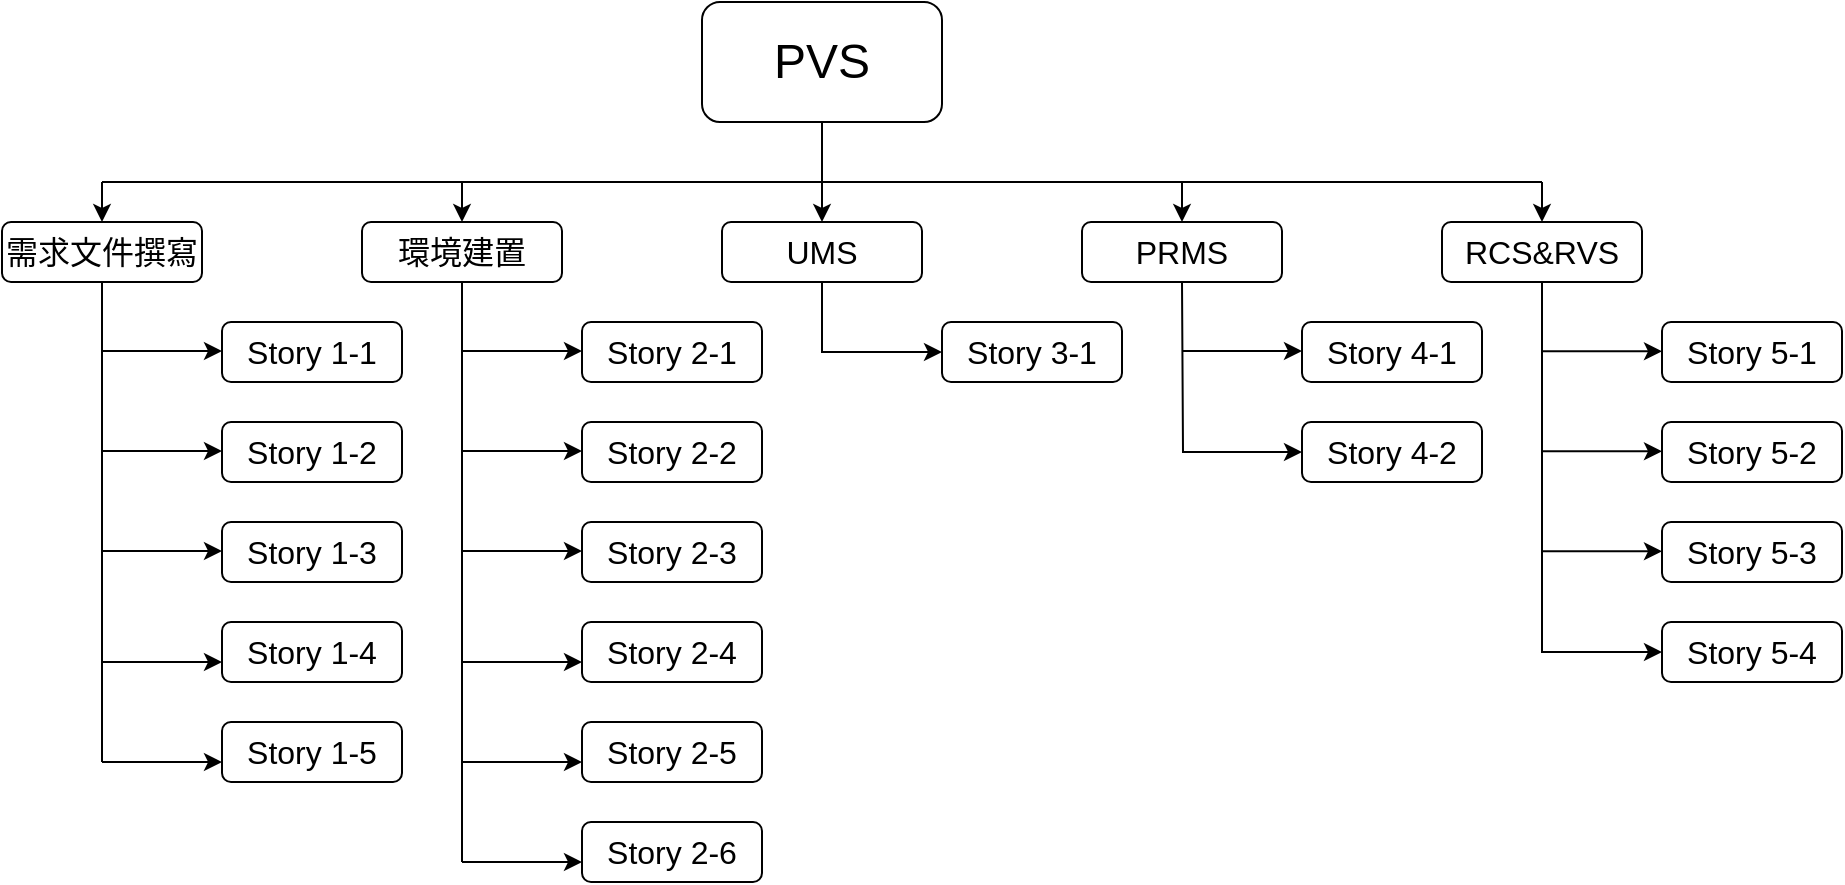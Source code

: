 <mxfile version="15.9.4" type="device" pages="2"><diagram id="XZkvoSOuPtk8AmPLvBR_" name="Page-1"><mxGraphModel dx="1422" dy="762" grid="1" gridSize="10" guides="1" tooltips="1" connect="1" arrows="1" fold="1" page="1" pageScale="1" pageWidth="827" pageHeight="1169" math="0" shadow="0"><root><mxCell id="0"/><mxCell id="1" parent="0"/><mxCell id="T6yMw1KS84ILnXEkgWFX-1" value="&lt;font style=&quot;font-size: 24px&quot;&gt;PVS&lt;/font&gt;" style="rounded=1;whiteSpace=wrap;html=1;" parent="1" vertex="1"><mxGeometry x="450" y="30" width="120" height="60" as="geometry"/></mxCell><mxCell id="T6yMw1KS84ILnXEkgWFX-3" value="" style="endArrow=none;html=1;rounded=0;fontSize=24;edgeStyle=orthogonalEdgeStyle;" parent="1" edge="1"><mxGeometry width="50" height="50" relative="1" as="geometry"><mxPoint x="150" y="120" as="sourcePoint"/><mxPoint x="870" y="120" as="targetPoint"/><Array as="points"><mxPoint x="420" y="120"/><mxPoint x="420" y="120"/></Array></mxGeometry></mxCell><mxCell id="T6yMw1KS84ILnXEkgWFX-4" value="&lt;span style=&quot;font-size: 16px&quot;&gt;需求文件撰寫&lt;/span&gt;" style="rounded=1;whiteSpace=wrap;html=1;" parent="1" vertex="1"><mxGeometry x="100" y="140" width="100" height="30" as="geometry"/></mxCell><mxCell id="T6yMw1KS84ILnXEkgWFX-5" value="&lt;span style=&quot;font-size: 16px&quot;&gt;環境建置&lt;/span&gt;" style="rounded=1;whiteSpace=wrap;html=1;" parent="1" vertex="1"><mxGeometry x="280" y="140" width="100" height="30" as="geometry"/></mxCell><mxCell id="fuAT5EHjP8FKu06-rXiF-3" style="edgeStyle=orthogonalEdgeStyle;rounded=0;orthogonalLoop=1;jettySize=auto;html=1;exitX=0.5;exitY=1;exitDx=0;exitDy=0;startArrow=none;startFill=0;endArrow=classic;endFill=1;entryX=0;entryY=0.5;entryDx=0;entryDy=0;" edge="1" parent="1" source="T6yMw1KS84ILnXEkgWFX-6" target="T6yMw1KS84ILnXEkgWFX-35"><mxGeometry relative="1" as="geometry"><mxPoint x="510" y="200" as="targetPoint"/></mxGeometry></mxCell><mxCell id="T6yMw1KS84ILnXEkgWFX-6" value="&lt;span style=&quot;font-size: 16px&quot;&gt;UMS&lt;/span&gt;" style="rounded=1;whiteSpace=wrap;html=1;" parent="1" vertex="1"><mxGeometry x="460" y="140" width="100" height="30" as="geometry"/></mxCell><mxCell id="T6yMw1KS84ILnXEkgWFX-7" value="&lt;span style=&quot;font-size: 16px&quot;&gt;PRMS&lt;/span&gt;" style="rounded=1;whiteSpace=wrap;html=1;" parent="1" vertex="1"><mxGeometry x="640" y="140" width="100" height="30" as="geometry"/></mxCell><mxCell id="T6yMw1KS84ILnXEkgWFX-8" value="&lt;span style=&quot;font-size: 16px&quot;&gt;Story 1-1&lt;/span&gt;" style="rounded=1;whiteSpace=wrap;html=1;" parent="1" vertex="1"><mxGeometry x="210" y="190" width="90" height="30" as="geometry"/></mxCell><mxCell id="T6yMw1KS84ILnXEkgWFX-9" value="&lt;span style=&quot;font-size: 16px&quot;&gt;Story 1-2&lt;/span&gt;" style="rounded=1;whiteSpace=wrap;html=1;" parent="1" vertex="1"><mxGeometry x="210" y="240" width="90" height="30" as="geometry"/></mxCell><mxCell id="T6yMw1KS84ILnXEkgWFX-10" value="&lt;span style=&quot;font-size: 16px&quot;&gt;Story 1-3&lt;/span&gt;" style="rounded=1;whiteSpace=wrap;html=1;" parent="1" vertex="1"><mxGeometry x="210" y="290" width="90" height="30" as="geometry"/></mxCell><mxCell id="T6yMw1KS84ILnXEkgWFX-11" value="&lt;span style=&quot;font-size: 16px&quot;&gt;Story 1-4&lt;/span&gt;" style="rounded=1;whiteSpace=wrap;html=1;" parent="1" vertex="1"><mxGeometry x="210" y="340" width="90" height="30" as="geometry"/></mxCell><mxCell id="T6yMw1KS84ILnXEkgWFX-12" value="" style="endArrow=none;html=1;rounded=0;fontSize=16;entryX=0.5;entryY=1;entryDx=0;entryDy=0;" parent="1" target="T6yMw1KS84ILnXEkgWFX-4" edge="1"><mxGeometry width="50" height="50" relative="1" as="geometry"><mxPoint x="150" y="410" as="sourcePoint"/><mxPoint x="410" y="350" as="targetPoint"/></mxGeometry></mxCell><mxCell id="T6yMw1KS84ILnXEkgWFX-14" value="" style="endArrow=classic;html=1;rounded=0;fontSize=16;" parent="1" edge="1"><mxGeometry width="50" height="50" relative="1" as="geometry"><mxPoint x="150" y="360" as="sourcePoint"/><mxPoint x="210" y="360" as="targetPoint"/></mxGeometry></mxCell><mxCell id="T6yMw1KS84ILnXEkgWFX-15" value="" style="endArrow=classic;html=1;rounded=0;fontSize=16;" parent="1" edge="1"><mxGeometry width="50" height="50" relative="1" as="geometry"><mxPoint x="150" y="304.5" as="sourcePoint"/><mxPoint x="210" y="304.5" as="targetPoint"/></mxGeometry></mxCell><mxCell id="T6yMw1KS84ILnXEkgWFX-16" value="" style="endArrow=classic;html=1;rounded=0;fontSize=16;" parent="1" edge="1"><mxGeometry width="50" height="50" relative="1" as="geometry"><mxPoint x="150" y="254.5" as="sourcePoint"/><mxPoint x="210" y="254.5" as="targetPoint"/></mxGeometry></mxCell><mxCell id="T6yMw1KS84ILnXEkgWFX-17" value="" style="endArrow=classic;html=1;rounded=0;fontSize=16;" parent="1" edge="1"><mxGeometry width="50" height="50" relative="1" as="geometry"><mxPoint x="150" y="204.5" as="sourcePoint"/><mxPoint x="210" y="204.5" as="targetPoint"/></mxGeometry></mxCell><mxCell id="T6yMw1KS84ILnXEkgWFX-18" value="" style="endArrow=classic;html=1;rounded=0;fontSize=16;entryX=0.5;entryY=0;entryDx=0;entryDy=0;" parent="1" target="T6yMw1KS84ILnXEkgWFX-4" edge="1"><mxGeometry width="50" height="50" relative="1" as="geometry"><mxPoint x="150" y="120" as="sourcePoint"/><mxPoint x="440" y="350" as="targetPoint"/></mxGeometry></mxCell><mxCell id="T6yMw1KS84ILnXEkgWFX-23" value="" style="endArrow=classic;html=1;rounded=0;fontSize=16;entryX=0.5;entryY=0;entryDx=0;entryDy=0;" parent="1" target="T6yMw1KS84ILnXEkgWFX-5" edge="1"><mxGeometry width="50" height="50" relative="1" as="geometry"><mxPoint x="330" y="120" as="sourcePoint"/><mxPoint x="200" y="190" as="targetPoint"/></mxGeometry></mxCell><mxCell id="T6yMw1KS84ILnXEkgWFX-24" value="" style="endArrow=classic;html=1;rounded=0;fontSize=16;entryX=0.5;entryY=0;entryDx=0;entryDy=0;" parent="1" target="T6yMw1KS84ILnXEkgWFX-6" edge="1"><mxGeometry width="50" height="50" relative="1" as="geometry"><mxPoint x="510" y="120" as="sourcePoint"/><mxPoint x="210" y="200" as="targetPoint"/></mxGeometry></mxCell><mxCell id="T6yMw1KS84ILnXEkgWFX-25" value="" style="endArrow=classic;html=1;rounded=0;fontSize=16;entryX=0.5;entryY=0;entryDx=0;entryDy=0;" parent="1" target="T6yMw1KS84ILnXEkgWFX-7" edge="1"><mxGeometry width="50" height="50" relative="1" as="geometry"><mxPoint x="690" y="120" as="sourcePoint"/><mxPoint x="690" y="120" as="targetPoint"/></mxGeometry></mxCell><mxCell id="T6yMw1KS84ILnXEkgWFX-26" value="&lt;span style=&quot;font-size: 16px&quot;&gt;Story 2-1&lt;/span&gt;" style="rounded=1;whiteSpace=wrap;html=1;" parent="1" vertex="1"><mxGeometry x="390" y="190" width="90" height="30" as="geometry"/></mxCell><mxCell id="T6yMw1KS84ILnXEkgWFX-27" value="&lt;span style=&quot;font-size: 16px&quot;&gt;Story&amp;nbsp;&lt;/span&gt;&lt;span style=&quot;font-size: 16px&quot;&gt;2-2&lt;/span&gt;" style="rounded=1;whiteSpace=wrap;html=1;" parent="1" vertex="1"><mxGeometry x="390" y="240" width="90" height="30" as="geometry"/></mxCell><mxCell id="T6yMw1KS84ILnXEkgWFX-28" value="&lt;span style=&quot;font-size: 16px&quot;&gt;Story 2-3&lt;/span&gt;" style="rounded=1;whiteSpace=wrap;html=1;" parent="1" vertex="1"><mxGeometry x="390" y="290" width="90" height="30" as="geometry"/></mxCell><mxCell id="T6yMw1KS84ILnXEkgWFX-29" value="&lt;span style=&quot;font-size: 16px&quot;&gt;Story 2-4&lt;/span&gt;" style="rounded=1;whiteSpace=wrap;html=1;" parent="1" vertex="1"><mxGeometry x="390" y="340" width="90" height="30" as="geometry"/></mxCell><mxCell id="T6yMw1KS84ILnXEkgWFX-30" value="" style="endArrow=none;html=1;rounded=0;fontSize=16;entryX=0.5;entryY=1;entryDx=0;entryDy=0;" parent="1" edge="1"><mxGeometry width="50" height="50" relative="1" as="geometry"><mxPoint x="330" y="460" as="sourcePoint"/><mxPoint x="330" y="170" as="targetPoint"/></mxGeometry></mxCell><mxCell id="T6yMw1KS84ILnXEkgWFX-31" value="" style="endArrow=classic;html=1;rounded=0;fontSize=16;" parent="1" edge="1"><mxGeometry width="50" height="50" relative="1" as="geometry"><mxPoint x="330" y="360" as="sourcePoint"/><mxPoint x="390" y="360" as="targetPoint"/></mxGeometry></mxCell><mxCell id="T6yMw1KS84ILnXEkgWFX-32" value="" style="endArrow=classic;html=1;rounded=0;fontSize=16;" parent="1" edge="1"><mxGeometry width="50" height="50" relative="1" as="geometry"><mxPoint x="330" y="304.5" as="sourcePoint"/><mxPoint x="390" y="304.5" as="targetPoint"/></mxGeometry></mxCell><mxCell id="T6yMw1KS84ILnXEkgWFX-33" value="" style="endArrow=classic;html=1;rounded=0;fontSize=16;" parent="1" edge="1"><mxGeometry width="50" height="50" relative="1" as="geometry"><mxPoint x="330" y="254.5" as="sourcePoint"/><mxPoint x="390" y="254.5" as="targetPoint"/></mxGeometry></mxCell><mxCell id="T6yMw1KS84ILnXEkgWFX-34" value="" style="endArrow=classic;html=1;rounded=0;fontSize=16;" parent="1" edge="1"><mxGeometry width="50" height="50" relative="1" as="geometry"><mxPoint x="330" y="204.5" as="sourcePoint"/><mxPoint x="390" y="204.5" as="targetPoint"/></mxGeometry></mxCell><mxCell id="T6yMw1KS84ILnXEkgWFX-35" value="&lt;span style=&quot;font-size: 16px&quot;&gt;Story 3-1&lt;/span&gt;" style="rounded=1;whiteSpace=wrap;html=1;" parent="1" vertex="1"><mxGeometry x="570" y="190" width="90" height="30" as="geometry"/></mxCell><mxCell id="T6yMw1KS84ILnXEkgWFX-44" value="&lt;span style=&quot;font-size: 16px&quot;&gt;Story 4-1&lt;/span&gt;" style="rounded=1;whiteSpace=wrap;html=1;" parent="1" vertex="1"><mxGeometry x="750" y="190" width="90" height="30" as="geometry"/></mxCell><mxCell id="T6yMw1KS84ILnXEkgWFX-45" value="&lt;span style=&quot;font-size: 16px&quot;&gt;Story 4-2&lt;/span&gt;" style="rounded=1;whiteSpace=wrap;html=1;" parent="1" vertex="1"><mxGeometry x="750" y="240" width="90" height="30" as="geometry"/></mxCell><mxCell id="T6yMw1KS84ILnXEkgWFX-46" value="&lt;span style=&quot;font-size: 16px&quot;&gt;Story 5-1&lt;/span&gt;" style="rounded=1;whiteSpace=wrap;html=1;" parent="1" vertex="1"><mxGeometry x="930" y="190" width="90" height="30" as="geometry"/></mxCell><mxCell id="T6yMw1KS84ILnXEkgWFX-48" value="" style="endArrow=none;html=1;rounded=0;fontSize=16;entryX=0.5;entryY=1;entryDx=0;entryDy=0;edgeStyle=orthogonalEdgeStyle;startArrow=classic;startFill=1;exitX=0;exitY=0.5;exitDx=0;exitDy=0;" parent="1" source="T6yMw1KS84ILnXEkgWFX-45" edge="1"><mxGeometry width="50" height="50" relative="1" as="geometry"><mxPoint x="740" y="250" as="sourcePoint"/><mxPoint x="690" y="170" as="targetPoint"/></mxGeometry></mxCell><mxCell id="T6yMw1KS84ILnXEkgWFX-52" value="" style="endArrow=classic;html=1;rounded=0;fontSize=16;" parent="1" edge="1"><mxGeometry width="50" height="50" relative="1" as="geometry"><mxPoint x="690" y="204.5" as="sourcePoint"/><mxPoint x="750" y="204.5" as="targetPoint"/></mxGeometry></mxCell><mxCell id="T6yMw1KS84ILnXEkgWFX-53" value="&lt;span style=&quot;font-size: 16px&quot;&gt;Story 2-5&lt;/span&gt;" style="rounded=1;whiteSpace=wrap;html=1;" parent="1" vertex="1"><mxGeometry x="390" y="390" width="90" height="30" as="geometry"/></mxCell><mxCell id="T6yMw1KS84ILnXEkgWFX-54" value="" style="endArrow=classic;html=1;rounded=0;fontSize=16;" parent="1" edge="1"><mxGeometry width="50" height="50" relative="1" as="geometry"><mxPoint x="330" y="410" as="sourcePoint"/><mxPoint x="390" y="410" as="targetPoint"/></mxGeometry></mxCell><mxCell id="T6yMw1KS84ILnXEkgWFX-55" value="&lt;span style=&quot;font-size: 16px&quot;&gt;Story 2-6&lt;/span&gt;" style="rounded=1;whiteSpace=wrap;html=1;" parent="1" vertex="1"><mxGeometry x="390" y="440" width="90" height="30" as="geometry"/></mxCell><mxCell id="T6yMw1KS84ILnXEkgWFX-56" value="" style="endArrow=classic;html=1;rounded=0;fontSize=16;" parent="1" edge="1"><mxGeometry width="50" height="50" relative="1" as="geometry"><mxPoint x="330" y="460" as="sourcePoint"/><mxPoint x="390" y="460" as="targetPoint"/></mxGeometry></mxCell><mxCell id="T6yMw1KS84ILnXEkgWFX-58" value="" style="endArrow=none;html=1;rounded=0;fontSize=16;entryX=0.5;entryY=1;entryDx=0;entryDy=0;" parent="1" target="T6yMw1KS84ILnXEkgWFX-1" edge="1"><mxGeometry width="50" height="50" relative="1" as="geometry"><mxPoint x="510" y="130" as="sourcePoint"/><mxPoint x="440" y="350" as="targetPoint"/></mxGeometry></mxCell><mxCell id="fuAT5EHjP8FKu06-rXiF-1" value="&lt;span style=&quot;font-size: 16px&quot;&gt;Story 1-5&lt;/span&gt;" style="rounded=1;whiteSpace=wrap;html=1;" vertex="1" parent="1"><mxGeometry x="210" y="390" width="90" height="30" as="geometry"/></mxCell><mxCell id="fuAT5EHjP8FKu06-rXiF-2" value="" style="endArrow=classic;html=1;rounded=0;fontSize=16;" edge="1" parent="1"><mxGeometry width="50" height="50" relative="1" as="geometry"><mxPoint x="150" y="410" as="sourcePoint"/><mxPoint x="210" y="410" as="targetPoint"/></mxGeometry></mxCell><mxCell id="fuAT5EHjP8FKu06-rXiF-11" style="edgeStyle=orthogonalEdgeStyle;rounded=0;orthogonalLoop=1;jettySize=auto;html=1;exitX=0.5;exitY=1;exitDx=0;exitDy=0;startArrow=none;startFill=0;endArrow=classic;endFill=1;entryX=0;entryY=0.5;entryDx=0;entryDy=0;" edge="1" parent="1" source="fuAT5EHjP8FKu06-rXiF-4" target="fuAT5EHjP8FKu06-rXiF-14"><mxGeometry relative="1" as="geometry"><mxPoint x="870" y="390" as="targetPoint"/></mxGeometry></mxCell><mxCell id="fuAT5EHjP8FKu06-rXiF-4" value="&lt;span style=&quot;font-size: 16px&quot;&gt;RCS&amp;amp;RVS&lt;/span&gt;" style="rounded=1;whiteSpace=wrap;html=1;" vertex="1" parent="1"><mxGeometry x="820" y="140" width="100" height="30" as="geometry"/></mxCell><mxCell id="fuAT5EHjP8FKu06-rXiF-10" value="" style="endArrow=classic;html=1;rounded=0;fontSize=16;entryX=0.5;entryY=0;entryDx=0;entryDy=0;" edge="1" parent="1" target="fuAT5EHjP8FKu06-rXiF-4"><mxGeometry width="50" height="50" relative="1" as="geometry"><mxPoint x="870" y="120" as="sourcePoint"/><mxPoint x="740" y="190" as="targetPoint"/></mxGeometry></mxCell><mxCell id="fuAT5EHjP8FKu06-rXiF-12" value="&lt;span style=&quot;font-size: 16px&quot;&gt;Story 5-2&lt;/span&gt;" style="rounded=1;whiteSpace=wrap;html=1;" vertex="1" parent="1"><mxGeometry x="930" y="240" width="90" height="30" as="geometry"/></mxCell><mxCell id="fuAT5EHjP8FKu06-rXiF-13" value="&lt;span style=&quot;font-size: 16px&quot;&gt;Story 5-3&lt;/span&gt;" style="rounded=1;whiteSpace=wrap;html=1;" vertex="1" parent="1"><mxGeometry x="930" y="290" width="90" height="30" as="geometry"/></mxCell><mxCell id="fuAT5EHjP8FKu06-rXiF-14" value="&lt;span style=&quot;font-size: 16px&quot;&gt;Story 5-4&lt;/span&gt;" style="rounded=1;whiteSpace=wrap;html=1;" vertex="1" parent="1"><mxGeometry x="930" y="340" width="90" height="30" as="geometry"/></mxCell><mxCell id="fuAT5EHjP8FKu06-rXiF-15" value="" style="endArrow=classic;html=1;rounded=0;fontSize=16;" edge="1" parent="1"><mxGeometry width="50" height="50" relative="1" as="geometry"><mxPoint x="870" y="204.66" as="sourcePoint"/><mxPoint x="930" y="204.66" as="targetPoint"/></mxGeometry></mxCell><mxCell id="fuAT5EHjP8FKu06-rXiF-16" value="" style="endArrow=classic;html=1;rounded=0;fontSize=16;" edge="1" parent="1"><mxGeometry width="50" height="50" relative="1" as="geometry"><mxPoint x="870" y="254.66" as="sourcePoint"/><mxPoint x="930" y="254.66" as="targetPoint"/></mxGeometry></mxCell><mxCell id="fuAT5EHjP8FKu06-rXiF-17" value="" style="endArrow=classic;html=1;rounded=0;fontSize=16;" edge="1" parent="1"><mxGeometry width="50" height="50" relative="1" as="geometry"><mxPoint x="870" y="304.66" as="sourcePoint"/><mxPoint x="930" y="304.66" as="targetPoint"/></mxGeometry></mxCell></root></mxGraphModel></diagram><diagram id="Et97QGeOIvgem36Tya_s" name="Page-2"><mxGraphModel dx="1374" dy="762" grid="1" gridSize="10" guides="1" tooltips="1" connect="1" arrows="1" fold="1" page="1" pageScale="1" pageWidth="827" pageHeight="1169" math="0" shadow="0"><root><mxCell id="5its8m9MnIWVY-Oti75m-0"/><mxCell id="5its8m9MnIWVY-Oti75m-1" parent="5its8m9MnIWVY-Oti75m-0"/><mxCell id="FR9ECjVld09rAs-HQRjD-24" value="" style="rounded=1;whiteSpace=wrap;html=1;fillColor=#CCE5FF;dashed=1;" vertex="1" parent="5its8m9MnIWVY-Oti75m-1"><mxGeometry x="320" y="70" width="200" height="430" as="geometry"/></mxCell><mxCell id="FR9ECjVld09rAs-HQRjD-0" value="Database" style="strokeWidth=2;html=1;shape=mxgraph.flowchart.database;whiteSpace=wrap;" vertex="1" parent="5its8m9MnIWVY-Oti75m-1"><mxGeometry x="580" y="170" width="100" height="140" as="geometry"/></mxCell><mxCell id="FR9ECjVld09rAs-HQRjD-6" style="edgeStyle=orthogonalEdgeStyle;rounded=0;orthogonalLoop=1;jettySize=auto;html=1;exitX=1;exitY=0.25;exitDx=0;exitDy=0;entryX=0;entryY=0.5;entryDx=0;entryDy=0;startArrow=classic;startFill=1;curved=1;" edge="1" parent="5its8m9MnIWVY-Oti75m-1" source="FR9ECjVld09rAs-HQRjD-1" target="FR9ECjVld09rAs-HQRjD-2"><mxGeometry relative="1" as="geometry"/></mxCell><mxCell id="FR9ECjVld09rAs-HQRjD-8" style="edgeStyle=orthogonalEdgeStyle;rounded=0;orthogonalLoop=1;jettySize=auto;html=1;exitX=1;exitY=0.75;exitDx=0;exitDy=0;entryX=0;entryY=0.5;entryDx=0;entryDy=0;startArrow=classic;startFill=1;curved=1;" edge="1" parent="5its8m9MnIWVY-Oti75m-1" source="FR9ECjVld09rAs-HQRjD-1" target="FR9ECjVld09rAs-HQRjD-5"><mxGeometry relative="1" as="geometry"/></mxCell><mxCell id="FR9ECjVld09rAs-HQRjD-1" value="Frontend" style="rounded=1;whiteSpace=wrap;html=1;" vertex="1" parent="5its8m9MnIWVY-Oti75m-1"><mxGeometry x="140" y="170" width="120" height="140" as="geometry"/></mxCell><mxCell id="FR9ECjVld09rAs-HQRjD-9" style="edgeStyle=orthogonalEdgeStyle;rounded=0;orthogonalLoop=1;jettySize=auto;html=1;exitX=1;exitY=0.5;exitDx=0;exitDy=0;entryX=0;entryY=0.15;entryDx=0;entryDy=0;entryPerimeter=0;startArrow=classic;startFill=1;curved=1;" edge="1" parent="5its8m9MnIWVY-Oti75m-1" source="FR9ECjVld09rAs-HQRjD-2" target="FR9ECjVld09rAs-HQRjD-0"><mxGeometry relative="1" as="geometry"/></mxCell><mxCell id="FR9ECjVld09rAs-HQRjD-13" style="edgeStyle=orthogonalEdgeStyle;rounded=0;orthogonalLoop=1;jettySize=auto;html=1;exitX=0.5;exitY=1;exitDx=0;exitDy=0;entryX=0.5;entryY=0;entryDx=0;entryDy=0;startArrow=none;startFill=0;dashed=1;" edge="1" parent="5its8m9MnIWVY-Oti75m-1" source="FR9ECjVld09rAs-HQRjD-2" target="FR9ECjVld09rAs-HQRjD-3"><mxGeometry relative="1" as="geometry"/></mxCell><mxCell id="FR9ECjVld09rAs-HQRjD-16" style="edgeStyle=orthogonalEdgeStyle;rounded=0;orthogonalLoop=1;jettySize=auto;html=1;exitX=1;exitY=0.75;exitDx=0;exitDy=0;entryX=1;entryY=0.25;entryDx=0;entryDy=0;dashed=1;startArrow=none;startFill=0;curved=1;" edge="1" parent="5its8m9MnIWVY-Oti75m-1" source="FR9ECjVld09rAs-HQRjD-2" target="FR9ECjVld09rAs-HQRjD-4"><mxGeometry relative="1" as="geometry"><Array as="points"><mxPoint x="510" y="155"/><mxPoint x="510" y="325"/></Array></mxGeometry></mxCell><mxCell id="FR9ECjVld09rAs-HQRjD-2" value="UMS" style="rounded=1;whiteSpace=wrap;html=1;" vertex="1" parent="5its8m9MnIWVY-Oti75m-1"><mxGeometry x="360" y="110" width="120" height="60" as="geometry"/></mxCell><mxCell id="FR9ECjVld09rAs-HQRjD-7" style="edgeStyle=orthogonalEdgeStyle;rounded=0;orthogonalLoop=1;jettySize=auto;html=1;exitX=0;exitY=0.5;exitDx=0;exitDy=0;entryX=1;entryY=0.5;entryDx=0;entryDy=0;startArrow=classic;startFill=1;" edge="1" parent="5its8m9MnIWVY-Oti75m-1" source="FR9ECjVld09rAs-HQRjD-3" target="FR9ECjVld09rAs-HQRjD-1"><mxGeometry relative="1" as="geometry"/></mxCell><mxCell id="FR9ECjVld09rAs-HQRjD-10" style="edgeStyle=orthogonalEdgeStyle;rounded=0;orthogonalLoop=1;jettySize=auto;html=1;exitX=1;exitY=0.5;exitDx=0;exitDy=0;entryX=0;entryY=0.5;entryDx=0;entryDy=0;entryPerimeter=0;startArrow=classic;startFill=1;" edge="1" parent="5its8m9MnIWVY-Oti75m-1" source="FR9ECjVld09rAs-HQRjD-3" target="FR9ECjVld09rAs-HQRjD-0"><mxGeometry relative="1" as="geometry"/></mxCell><mxCell id="FR9ECjVld09rAs-HQRjD-14" style="edgeStyle=orthogonalEdgeStyle;rounded=0;orthogonalLoop=1;jettySize=auto;html=1;exitX=0.5;exitY=1;exitDx=0;exitDy=0;dashed=1;startArrow=none;startFill=0;" edge="1" parent="5its8m9MnIWVY-Oti75m-1" source="FR9ECjVld09rAs-HQRjD-3" target="FR9ECjVld09rAs-HQRjD-4"><mxGeometry relative="1" as="geometry"/></mxCell><mxCell id="FR9ECjVld09rAs-HQRjD-3" value="PRMS" style="rounded=1;whiteSpace=wrap;html=1;" vertex="1" parent="5its8m9MnIWVY-Oti75m-1"><mxGeometry x="360" y="210" width="120" height="60" as="geometry"/></mxCell><mxCell id="FR9ECjVld09rAs-HQRjD-15" style="edgeStyle=orthogonalEdgeStyle;rounded=0;orthogonalLoop=1;jettySize=auto;html=1;exitX=0.5;exitY=1;exitDx=0;exitDy=0;entryX=0.5;entryY=0;entryDx=0;entryDy=0;dashed=1;startArrow=none;startFill=0;" edge="1" parent="5its8m9MnIWVY-Oti75m-1" source="FR9ECjVld09rAs-HQRjD-4" target="FR9ECjVld09rAs-HQRjD-5"><mxGeometry relative="1" as="geometry"/></mxCell><mxCell id="FR9ECjVld09rAs-HQRjD-21" style="rounded=0;orthogonalLoop=1;jettySize=auto;html=1;exitX=1;exitY=0.75;exitDx=0;exitDy=0;entryX=0.16;entryY=0.55;entryDx=0;entryDy=0;entryPerimeter=0;startArrow=none;startFill=0;" edge="1" parent="5its8m9MnIWVY-Oti75m-1" source="FR9ECjVld09rAs-HQRjD-4" target="FR9ECjVld09rAs-HQRjD-17"><mxGeometry relative="1" as="geometry"/></mxCell><mxCell id="FR9ECjVld09rAs-HQRjD-4" value="RCS" style="rounded=1;whiteSpace=wrap;html=1;" vertex="1" parent="5its8m9MnIWVY-Oti75m-1"><mxGeometry x="360" y="310" width="120" height="60" as="geometry"/></mxCell><mxCell id="FR9ECjVld09rAs-HQRjD-12" style="edgeStyle=orthogonalEdgeStyle;rounded=0;orthogonalLoop=1;jettySize=auto;html=1;exitX=1;exitY=0.5;exitDx=0;exitDy=0;entryX=0;entryY=0.85;entryDx=0;entryDy=0;entryPerimeter=0;startArrow=classic;startFill=1;curved=1;" edge="1" parent="5its8m9MnIWVY-Oti75m-1" source="FR9ECjVld09rAs-HQRjD-5" target="FR9ECjVld09rAs-HQRjD-0"><mxGeometry relative="1" as="geometry"/></mxCell><mxCell id="FR9ECjVld09rAs-HQRjD-5" value="RVS" style="rounded=1;whiteSpace=wrap;html=1;" vertex="1" parent="5its8m9MnIWVY-Oti75m-1"><mxGeometry x="360" y="410" width="120" height="60" as="geometry"/></mxCell><mxCell id="FR9ECjVld09rAs-HQRjD-17" value="Data Source" style="ellipse;shape=cloud;whiteSpace=wrap;html=1;" vertex="1" parent="5its8m9MnIWVY-Oti75m-1"><mxGeometry x="570" y="310" width="120" height="80" as="geometry"/></mxCell><mxCell id="FR9ECjVld09rAs-HQRjD-26" value="PVS" style="text;html=1;align=center;verticalAlign=middle;resizable=0;points=[];autosize=1;strokeColor=none;fillColor=none;fontSize=24;" vertex="1" parent="5its8m9MnIWVY-Oti75m-1"><mxGeometry x="390" y="70" width="60" height="30" as="geometry"/></mxCell><mxCell id="FR9ECjVld09rAs-HQRjD-29" style="edgeStyle=orthogonalEdgeStyle;curved=1;rounded=0;orthogonalLoop=1;jettySize=auto;html=1;entryX=0;entryY=0.5;entryDx=0;entryDy=0;fontSize=24;startArrow=none;startFill=0;" edge="1" parent="5its8m9MnIWVY-Oti75m-1" source="FR9ECjVld09rAs-HQRjD-27" target="FR9ECjVld09rAs-HQRjD-28"><mxGeometry relative="1" as="geometry"/></mxCell><mxCell id="FR9ECjVld09rAs-HQRjD-27" value="User" style="sketch=0;outlineConnect=0;fontColor=#232F3E;gradientColor=none;strokeColor=#232F3E;fillColor=#ffffff;dashed=0;verticalLabelPosition=bottom;verticalAlign=top;align=center;html=1;fontSize=12;fontStyle=0;aspect=fixed;shape=mxgraph.aws4.resourceIcon;resIcon=mxgraph.aws4.user;" vertex="1" parent="5its8m9MnIWVY-Oti75m-1"><mxGeometry x="114" y="540" width="60" height="60" as="geometry"/></mxCell><mxCell id="FR9ECjVld09rAs-HQRjD-33" style="edgeStyle=orthogonalEdgeStyle;curved=1;rounded=0;orthogonalLoop=1;jettySize=auto;html=1;exitX=1;exitY=0.5;exitDx=0;exitDy=0;entryX=0;entryY=0.5;entryDx=0;entryDy=0;entryPerimeter=0;fontSize=12;startArrow=none;startFill=0;" edge="1" parent="5its8m9MnIWVY-Oti75m-1" source="FR9ECjVld09rAs-HQRjD-28" target="FR9ECjVld09rAs-HQRjD-32"><mxGeometry relative="1" as="geometry"/></mxCell><mxCell id="FR9ECjVld09rAs-HQRjD-28" value="User Management&lt;br&gt;Subsystem" style="rounded=1;whiteSpace=wrap;html=1;fontSize=12;fillColor=#FFFFFF;gradientColor=none;" vertex="1" parent="5its8m9MnIWVY-Oti75m-1"><mxGeometry x="334" y="540" width="120" height="60" as="geometry"/></mxCell><mxCell id="FR9ECjVld09rAs-HQRjD-30" value="Register/Modify" style="text;html=1;align=center;verticalAlign=middle;resizable=0;points=[];autosize=1;strokeColor=none;fillColor=none;fontSize=18;" vertex="1" parent="5its8m9MnIWVY-Oti75m-1"><mxGeometry x="184" y="540" width="140" height="30" as="geometry"/></mxCell><mxCell id="FR9ECjVld09rAs-HQRjD-32" value="Database" style="strokeWidth=2;html=1;shape=mxgraph.flowchart.database;whiteSpace=wrap;" vertex="1" parent="5its8m9MnIWVY-Oti75m-1"><mxGeometry x="604" y="500" width="100" height="140" as="geometry"/></mxCell><mxCell id="FR9ECjVld09rAs-HQRjD-34" value="User Data" style="text;html=1;align=center;verticalAlign=middle;resizable=0;points=[];autosize=1;strokeColor=none;fillColor=none;fontSize=18;" vertex="1" parent="5its8m9MnIWVY-Oti75m-1"><mxGeometry x="479" y="570" width="100" height="30" as="geometry"/></mxCell><mxCell id="FR9ECjVld09rAs-HQRjD-35" value="Saved" style="text;html=1;align=center;verticalAlign=middle;resizable=0;points=[];autosize=1;strokeColor=none;fillColor=none;fontSize=18;" vertex="1" parent="5its8m9MnIWVY-Oti75m-1"><mxGeometry x="494" y="540" width="70" height="30" as="geometry"/></mxCell><mxCell id="FR9ECjVld09rAs-HQRjD-36" style="rounded=0;orthogonalLoop=1;jettySize=auto;html=1;entryX=0;entryY=0.25;entryDx=0;entryDy=0;fontSize=24;startArrow=none;startFill=0;exitX=1;exitY=0.25;exitDx=0;exitDy=0;exitPerimeter=0;" edge="1" parent="5its8m9MnIWVY-Oti75m-1" source="FR9ECjVld09rAs-HQRjD-37" target="FR9ECjVld09rAs-HQRjD-39"><mxGeometry relative="1" as="geometry"><mxPoint x="224" y="755" as="sourcePoint"/></mxGeometry></mxCell><mxCell id="FR9ECjVld09rAs-HQRjD-37" value="User" style="sketch=0;outlineConnect=0;fontColor=#232F3E;gradientColor=none;strokeColor=#232F3E;fillColor=#ffffff;dashed=0;verticalLabelPosition=bottom;verticalAlign=top;align=center;html=1;fontSize=12;fontStyle=0;aspect=fixed;shape=mxgraph.aws4.resourceIcon;resIcon=mxgraph.aws4.user;" vertex="1" parent="5its8m9MnIWVY-Oti75m-1"><mxGeometry x="114" y="740" width="60" height="60" as="geometry"/></mxCell><mxCell id="FR9ECjVld09rAs-HQRjD-38" style="edgeStyle=orthogonalEdgeStyle;rounded=0;orthogonalLoop=1;jettySize=auto;html=1;entryX=0;entryY=0.5;entryDx=0;entryDy=0;entryPerimeter=0;fontSize=12;startArrow=none;startFill=0;exitX=1;exitY=0.75;exitDx=0;exitDy=0;curved=1;" edge="1" parent="5its8m9MnIWVY-Oti75m-1" source="FR9ECjVld09rAs-HQRjD-39" target="FR9ECjVld09rAs-HQRjD-41"><mxGeometry relative="1" as="geometry"><mxPoint x="484" y="820" as="sourcePoint"/></mxGeometry></mxCell><mxCell id="FR9ECjVld09rAs-HQRjD-39" value="User Management&lt;br&gt;Subsystem" style="rounded=1;whiteSpace=wrap;html=1;fontSize=12;fillColor=#FFFFFF;gradientColor=none;" vertex="1" parent="5its8m9MnIWVY-Oti75m-1"><mxGeometry x="334" y="740" width="120" height="60" as="geometry"/></mxCell><mxCell id="FR9ECjVld09rAs-HQRjD-40" value="Login" style="text;html=1;align=center;verticalAlign=middle;resizable=0;points=[];autosize=1;strokeColor=none;fillColor=none;fontSize=18;" vertex="1" parent="5its8m9MnIWVY-Oti75m-1"><mxGeometry x="224" y="730" width="60" height="30" as="geometry"/></mxCell><mxCell id="FR9ECjVld09rAs-HQRjD-41" value="Database" style="strokeWidth=2;html=1;shape=mxgraph.flowchart.database;whiteSpace=wrap;" vertex="1" parent="5its8m9MnIWVY-Oti75m-1"><mxGeometry x="604" y="780" width="100" height="140" as="geometry"/></mxCell><mxCell id="FR9ECjVld09rAs-HQRjD-42" value="User Data" style="text;html=1;align=center;verticalAlign=middle;resizable=0;points=[];autosize=1;strokeColor=none;fillColor=none;fontSize=18;" vertex="1" parent="5its8m9MnIWVY-Oti75m-1"><mxGeometry x="509" y="770" width="100" height="30" as="geometry"/></mxCell><mxCell id="FR9ECjVld09rAs-HQRjD-43" value="Identify" style="text;html=1;align=center;verticalAlign=middle;resizable=0;points=[];autosize=1;strokeColor=none;fillColor=none;fontSize=18;" vertex="1" parent="5its8m9MnIWVY-Oti75m-1"><mxGeometry x="524" y="740" width="70" height="30" as="geometry"/></mxCell><mxCell id="FR9ECjVld09rAs-HQRjD-45" style="rounded=0;orthogonalLoop=1;jettySize=auto;html=1;entryX=0;entryY=0.25;entryDx=0;entryDy=0;fontSize=24;startArrow=classic;startFill=1;endArrow=none;endFill=0;exitX=1;exitY=0.667;exitDx=0;exitDy=0;exitPerimeter=0;" edge="1" parent="5its8m9MnIWVY-Oti75m-1" source="FR9ECjVld09rAs-HQRjD-37"><mxGeometry relative="1" as="geometry"><mxPoint x="224" y="780" as="sourcePoint"/><mxPoint x="334" y="780" as="targetPoint"/></mxGeometry></mxCell><mxCell id="FR9ECjVld09rAs-HQRjD-47" value="Third Party" style="rounded=1;whiteSpace=wrap;html=1;fontSize=12;fillColor=#FFFFFF;gradientColor=none;" vertex="1" parent="5its8m9MnIWVY-Oti75m-1"><mxGeometry x="594" y="660" width="120" height="60" as="geometry"/></mxCell><mxCell id="FR9ECjVld09rAs-HQRjD-48" style="edgeStyle=orthogonalEdgeStyle;rounded=0;orthogonalLoop=1;jettySize=auto;html=1;entryX=0;entryY=0.5;entryDx=0;entryDy=0;fontSize=12;startArrow=none;startFill=0;exitX=1;exitY=0.25;exitDx=0;exitDy=0;curved=1;" edge="1" parent="5its8m9MnIWVY-Oti75m-1" source="FR9ECjVld09rAs-HQRjD-39" target="FR9ECjVld09rAs-HQRjD-47"><mxGeometry relative="1" as="geometry"><mxPoint x="464" y="775" as="sourcePoint"/><mxPoint x="584" y="920" as="targetPoint"/></mxGeometry></mxCell><mxCell id="FR9ECjVld09rAs-HQRjD-49" value="Credential" style="text;html=1;align=center;verticalAlign=middle;resizable=0;points=[];autosize=1;strokeColor=none;fillColor=none;fontSize=18;" vertex="1" parent="5its8m9MnIWVY-Oti75m-1"><mxGeometry x="204" y="780" width="100" height="30" as="geometry"/></mxCell><mxCell id="FR9ECjVld09rAs-HQRjD-50" value="User Data" style="text;html=1;align=center;verticalAlign=middle;resizable=0;points=[];autosize=1;strokeColor=none;fillColor=none;fontSize=18;" vertex="1" parent="5its8m9MnIWVY-Oti75m-1"><mxGeometry x="204" y="570" width="100" height="30" as="geometry"/></mxCell><mxCell id="FR9ECjVld09rAs-HQRjD-54" style="rounded=0;orthogonalLoop=1;jettySize=auto;html=1;entryX=0;entryY=0.5;entryDx=0;entryDy=0;fontSize=12;startArrow=none;startFill=0;endArrow=classic;endFill=1;" edge="1" parent="5its8m9MnIWVY-Oti75m-1" target="FR9ECjVld09rAs-HQRjD-52"><mxGeometry relative="1" as="geometry"><mxPoint x="176" y="1020" as="sourcePoint"/></mxGeometry></mxCell><mxCell id="FR9ECjVld09rAs-HQRjD-51" value="User" style="sketch=0;outlineConnect=0;fontColor=#232F3E;gradientColor=none;strokeColor=#232F3E;fillColor=#ffffff;dashed=0;verticalLabelPosition=bottom;verticalAlign=top;align=center;html=1;fontSize=12;fontStyle=0;aspect=fixed;shape=mxgraph.aws4.resourceIcon;resIcon=mxgraph.aws4.user;" vertex="1" parent="5its8m9MnIWVY-Oti75m-1"><mxGeometry x="120" y="980" width="60" height="60" as="geometry"/></mxCell><mxCell id="FR9ECjVld09rAs-HQRjD-52" value="&lt;font style=&quot;font-size: 12px&quot;&gt;Project Repository&lt;br&gt;Management Subsystem&lt;/font&gt;" style="rounded=1;whiteSpace=wrap;html=1;fontSize=12;fillColor=#FFFFFF;gradientColor=none;" vertex="1" parent="5its8m9MnIWVY-Oti75m-1"><mxGeometry x="330" y="990" width="156" height="60" as="geometry"/></mxCell><mxCell id="FR9ECjVld09rAs-HQRjD-56" value="CRUD Operations" style="text;html=1;align=center;verticalAlign=middle;resizable=0;points=[];autosize=1;strokeColor=none;fillColor=none;fontSize=18;" vertex="1" parent="5its8m9MnIWVY-Oti75m-1"><mxGeometry x="170" y="990" width="160" height="30" as="geometry"/></mxCell><mxCell id="FR9ECjVld09rAs-HQRjD-60" style="edgeStyle=orthogonalEdgeStyle;curved=1;rounded=0;orthogonalLoop=1;jettySize=auto;html=1;exitX=1;exitY=0.5;exitDx=0;exitDy=0;entryX=0;entryY=0.5;entryDx=0;entryDy=0;entryPerimeter=0;fontSize=12;startArrow=none;startFill=0;" edge="1" parent="5its8m9MnIWVY-Oti75m-1" target="FR9ECjVld09rAs-HQRjD-61" source="FR9ECjVld09rAs-HQRjD-52"><mxGeometry relative="1" as="geometry"><mxPoint x="486" y="1020" as="sourcePoint"/></mxGeometry></mxCell><mxCell id="FR9ECjVld09rAs-HQRjD-61" value="Database" style="strokeWidth=2;html=1;shape=mxgraph.flowchart.database;whiteSpace=wrap;" vertex="1" parent="5its8m9MnIWVY-Oti75m-1"><mxGeometry x="604" y="950" width="100" height="140" as="geometry"/></mxCell><mxCell id="FR9ECjVld09rAs-HQRjD-62" value="Data" style="text;html=1;align=center;verticalAlign=middle;resizable=0;points=[];autosize=1;strokeColor=none;fillColor=none;fontSize=18;" vertex="1" parent="5its8m9MnIWVY-Oti75m-1"><mxGeometry x="520" y="1020" width="50" height="30" as="geometry"/></mxCell><mxCell id="FR9ECjVld09rAs-HQRjD-63" value="Saved" style="text;html=1;align=center;verticalAlign=middle;resizable=0;points=[];autosize=1;strokeColor=none;fillColor=none;fontSize=18;" vertex="1" parent="5its8m9MnIWVY-Oti75m-1"><mxGeometry x="510" y="990" width="70" height="30" as="geometry"/></mxCell><mxCell id="FR9ECjVld09rAs-HQRjD-64" value="Project" style="text;html=1;align=center;verticalAlign=middle;resizable=0;points=[];autosize=1;strokeColor=none;fillColor=none;fontSize=18;" vertex="1" parent="5its8m9MnIWVY-Oti75m-1"><mxGeometry x="215" y="1020" width="70" height="30" as="geometry"/></mxCell><mxCell id="FR9ECjVld09rAs-HQRjD-65" style="rounded=0;orthogonalLoop=1;jettySize=auto;html=1;entryX=0;entryY=0.25;entryDx=0;entryDy=0;fontSize=12;startArrow=none;startFill=0;endArrow=classic;endFill=1;" edge="1" parent="5its8m9MnIWVY-Oti75m-1" target="FR9ECjVld09rAs-HQRjD-67"><mxGeometry relative="1" as="geometry"><mxPoint x="180" y="1175" as="sourcePoint"/><Array as="points"/></mxGeometry></mxCell><mxCell id="FR9ECjVld09rAs-HQRjD-66" value="User" style="sketch=0;outlineConnect=0;fontColor=#232F3E;gradientColor=none;strokeColor=#232F3E;fillColor=#ffffff;dashed=0;verticalLabelPosition=bottom;verticalAlign=top;align=center;html=1;fontSize=12;fontStyle=0;aspect=fixed;shape=mxgraph.aws4.resourceIcon;resIcon=mxgraph.aws4.user;" vertex="1" parent="5its8m9MnIWVY-Oti75m-1"><mxGeometry x="120" y="1160" width="60" height="60" as="geometry"/></mxCell><mxCell id="FR9ECjVld09rAs-HQRjD-86" style="edgeStyle=orthogonalEdgeStyle;rounded=0;orthogonalLoop=1;jettySize=auto;html=1;exitX=0.5;exitY=1;exitDx=0;exitDy=0;entryX=0.5;entryY=0.925;entryDx=0;entryDy=0;entryPerimeter=0;fontSize=12;startArrow=classic;startFill=1;endArrow=classic;endFill=1;" edge="1" parent="5its8m9MnIWVY-Oti75m-1" source="FR9ECjVld09rAs-HQRjD-67" target="FR9ECjVld09rAs-HQRjD-76"><mxGeometry relative="1" as="geometry"/></mxCell><mxCell id="FR9ECjVld09rAs-HQRjD-67" value="Repository Collection Subsystem&lt;br&gt;Repository Visualization Subsystem" style="rounded=1;whiteSpace=wrap;html=1;fontSize=12;fillColor=#FFFFFF;gradientColor=none;" vertex="1" parent="5its8m9MnIWVY-Oti75m-1"><mxGeometry x="290" y="1160" width="220" height="60" as="geometry"/></mxCell><mxCell id="FR9ECjVld09rAs-HQRjD-68" value="View" style="text;html=1;align=center;verticalAlign=middle;resizable=0;points=[];autosize=1;strokeColor=none;fillColor=none;fontSize=18;" vertex="1" parent="5its8m9MnIWVY-Oti75m-1"><mxGeometry x="210" y="1150" width="50" height="30" as="geometry"/></mxCell><mxCell id="FR9ECjVld09rAs-HQRjD-69" style="edgeStyle=orthogonalEdgeStyle;curved=1;rounded=0;orthogonalLoop=1;jettySize=auto;html=1;exitX=1;exitY=0.5;exitDx=0;exitDy=0;entryX=0;entryY=0.5;entryDx=0;entryDy=0;entryPerimeter=0;fontSize=12;startArrow=classic;startFill=1;" edge="1" parent="5its8m9MnIWVY-Oti75m-1" source="FR9ECjVld09rAs-HQRjD-67" target="FR9ECjVld09rAs-HQRjD-70"><mxGeometry relative="1" as="geometry"><mxPoint x="488" y="1190" as="sourcePoint"/></mxGeometry></mxCell><mxCell id="FR9ECjVld09rAs-HQRjD-70" value="Database" style="strokeWidth=2;html=1;shape=mxgraph.flowchart.database;whiteSpace=wrap;" vertex="1" parent="5its8m9MnIWVY-Oti75m-1"><mxGeometry x="680" y="1120" width="100" height="140" as="geometry"/></mxCell><mxCell id="FR9ECjVld09rAs-HQRjD-71" value="Projects' Data" style="text;html=1;align=center;verticalAlign=middle;resizable=0;points=[];autosize=1;strokeColor=none;fillColor=none;fontSize=18;" vertex="1" parent="5its8m9MnIWVY-Oti75m-1"><mxGeometry x="534" y="1190" width="130" height="30" as="geometry"/></mxCell><mxCell id="FR9ECjVld09rAs-HQRjD-72" value="Get" style="text;html=1;align=center;verticalAlign=middle;resizable=0;points=[];autosize=1;strokeColor=none;fillColor=none;fontSize=18;" vertex="1" parent="5its8m9MnIWVY-Oti75m-1"><mxGeometry x="579" y="1160" width="40" height="30" as="geometry"/></mxCell><mxCell id="FR9ECjVld09rAs-HQRjD-74" value="Github" style="ellipse;shape=cloud;whiteSpace=wrap;html=1;fontSize=12;fillColor=#FFFFFF;gradientColor=none;flipH=1;" vertex="1" parent="5its8m9MnIWVY-Oti75m-1"><mxGeometry x="192" y="1310" width="120" height="80" as="geometry"/></mxCell><mxCell id="FR9ECjVld09rAs-HQRjD-75" value="Trello" style="ellipse;shape=cloud;whiteSpace=wrap;html=1;fontSize=12;fillColor=#FFFFFF;gradientColor=none;" vertex="1" parent="5its8m9MnIWVY-Oti75m-1"><mxGeometry x="488" y="1310" width="120" height="80" as="geometry"/></mxCell><mxCell id="FR9ECjVld09rAs-HQRjD-76" value="SonarQube" style="ellipse;shape=cloud;whiteSpace=wrap;html=1;fontSize=12;fillColor=#FFFFFF;gradientColor=none;flipV=1;" vertex="1" parent="5its8m9MnIWVY-Oti75m-1"><mxGeometry x="340" y="1310" width="120" height="80" as="geometry"/></mxCell><mxCell id="FR9ECjVld09rAs-HQRjD-80" value="" style="endArrow=classic;html=1;rounded=0;fontSize=12;exitX=0.625;exitY=0.2;exitDx=0;exitDy=0;exitPerimeter=0;startArrow=classic;startFill=1;endFill=1;entryX=0.625;entryY=0.2;entryDx=0;entryDy=0;entryPerimeter=0;" edge="1" parent="5its8m9MnIWVY-Oti75m-1" source="FR9ECjVld09rAs-HQRjD-74" target="FR9ECjVld09rAs-HQRjD-75"><mxGeometry width="50" height="50" relative="1" as="geometry"><mxPoint x="392" y="1370" as="sourcePoint"/><mxPoint x="572" y="1318" as="targetPoint"/><Array as="points"><mxPoint x="237" y="1280"/><mxPoint x="563" y="1280"/></Array></mxGeometry></mxCell><mxCell id="FR9ECjVld09rAs-HQRjD-81" value="Get" style="text;html=1;align=center;verticalAlign=middle;resizable=0;points=[];autosize=1;strokeColor=none;fillColor=none;fontSize=18;" vertex="1" parent="5its8m9MnIWVY-Oti75m-1"><mxGeometry x="350" y="1220" width="40" height="30" as="geometry"/></mxCell><mxCell id="FR9ECjVld09rAs-HQRjD-82" value="Data" style="text;html=1;align=center;verticalAlign=middle;resizable=0;points=[];autosize=1;strokeColor=none;fillColor=none;fontSize=18;" vertex="1" parent="5its8m9MnIWVY-Oti75m-1"><mxGeometry x="405" y="1220" width="50" height="30" as="geometry"/></mxCell><mxCell id="FR9ECjVld09rAs-HQRjD-83" style="rounded=0;orthogonalLoop=1;jettySize=auto;html=1;fontSize=12;startArrow=classic;startFill=1;endArrow=none;endFill=0;entryX=0;entryY=0.75;entryDx=0;entryDy=0;" edge="1" parent="5its8m9MnIWVY-Oti75m-1" target="FR9ECjVld09rAs-HQRjD-67"><mxGeometry relative="1" as="geometry"><mxPoint x="180" y="1205" as="sourcePoint"/><mxPoint x="272" y="1205" as="targetPoint"/></mxGeometry></mxCell><mxCell id="FR9ECjVld09rAs-HQRjD-84" value="Show" style="text;html=1;align=center;verticalAlign=middle;resizable=0;points=[];autosize=1;strokeColor=none;fillColor=none;fontSize=18;" vertex="1" parent="5its8m9MnIWVY-Oti75m-1"><mxGeometry x="205" y="1210" width="60" height="30" as="geometry"/></mxCell></root></mxGraphModel></diagram></mxfile>
